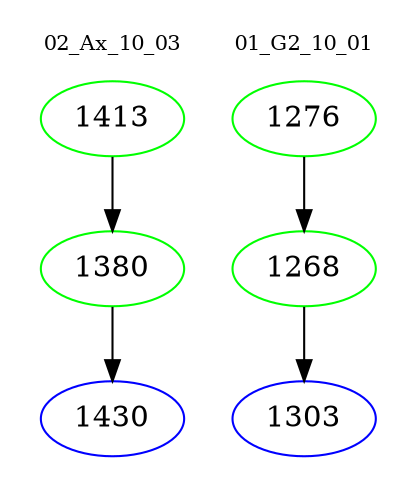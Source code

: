 digraph{
subgraph cluster_0 {
color = white
label = "02_Ax_10_03";
fontsize=10;
T0_1413 [label="1413", color="green"]
T0_1413 -> T0_1380 [color="black"]
T0_1380 [label="1380", color="green"]
T0_1380 -> T0_1430 [color="black"]
T0_1430 [label="1430", color="blue"]
}
subgraph cluster_1 {
color = white
label = "01_G2_10_01";
fontsize=10;
T1_1276 [label="1276", color="green"]
T1_1276 -> T1_1268 [color="black"]
T1_1268 [label="1268", color="green"]
T1_1268 -> T1_1303 [color="black"]
T1_1303 [label="1303", color="blue"]
}
}
